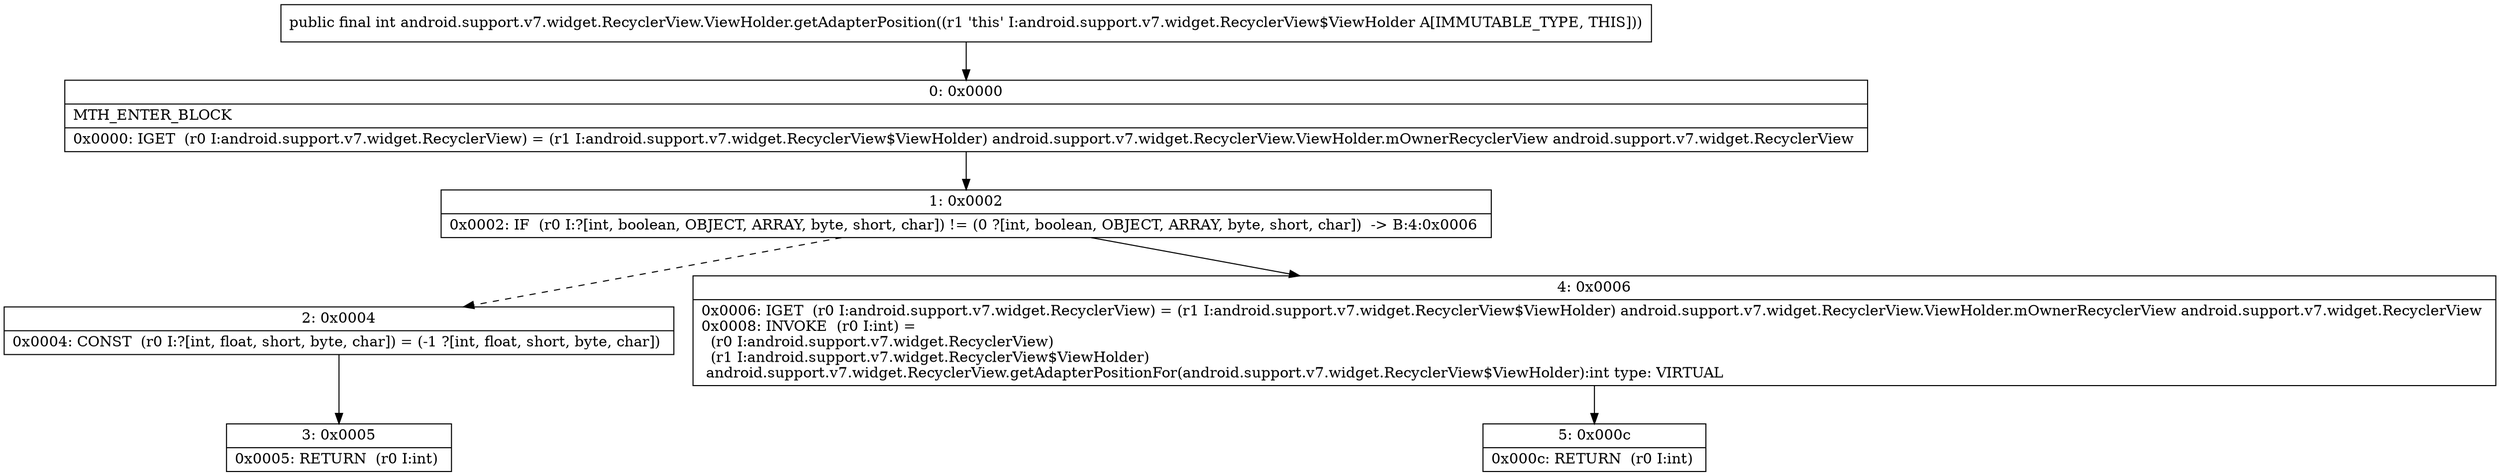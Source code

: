 digraph "CFG forandroid.support.v7.widget.RecyclerView.ViewHolder.getAdapterPosition()I" {
Node_0 [shape=record,label="{0\:\ 0x0000|MTH_ENTER_BLOCK\l|0x0000: IGET  (r0 I:android.support.v7.widget.RecyclerView) = (r1 I:android.support.v7.widget.RecyclerView$ViewHolder) android.support.v7.widget.RecyclerView.ViewHolder.mOwnerRecyclerView android.support.v7.widget.RecyclerView \l}"];
Node_1 [shape=record,label="{1\:\ 0x0002|0x0002: IF  (r0 I:?[int, boolean, OBJECT, ARRAY, byte, short, char]) != (0 ?[int, boolean, OBJECT, ARRAY, byte, short, char])  \-\> B:4:0x0006 \l}"];
Node_2 [shape=record,label="{2\:\ 0x0004|0x0004: CONST  (r0 I:?[int, float, short, byte, char]) = (\-1 ?[int, float, short, byte, char]) \l}"];
Node_3 [shape=record,label="{3\:\ 0x0005|0x0005: RETURN  (r0 I:int) \l}"];
Node_4 [shape=record,label="{4\:\ 0x0006|0x0006: IGET  (r0 I:android.support.v7.widget.RecyclerView) = (r1 I:android.support.v7.widget.RecyclerView$ViewHolder) android.support.v7.widget.RecyclerView.ViewHolder.mOwnerRecyclerView android.support.v7.widget.RecyclerView \l0x0008: INVOKE  (r0 I:int) = \l  (r0 I:android.support.v7.widget.RecyclerView)\l  (r1 I:android.support.v7.widget.RecyclerView$ViewHolder)\l android.support.v7.widget.RecyclerView.getAdapterPositionFor(android.support.v7.widget.RecyclerView$ViewHolder):int type: VIRTUAL \l}"];
Node_5 [shape=record,label="{5\:\ 0x000c|0x000c: RETURN  (r0 I:int) \l}"];
MethodNode[shape=record,label="{public final int android.support.v7.widget.RecyclerView.ViewHolder.getAdapterPosition((r1 'this' I:android.support.v7.widget.RecyclerView$ViewHolder A[IMMUTABLE_TYPE, THIS])) }"];
MethodNode -> Node_0;
Node_0 -> Node_1;
Node_1 -> Node_2[style=dashed];
Node_1 -> Node_4;
Node_2 -> Node_3;
Node_4 -> Node_5;
}

